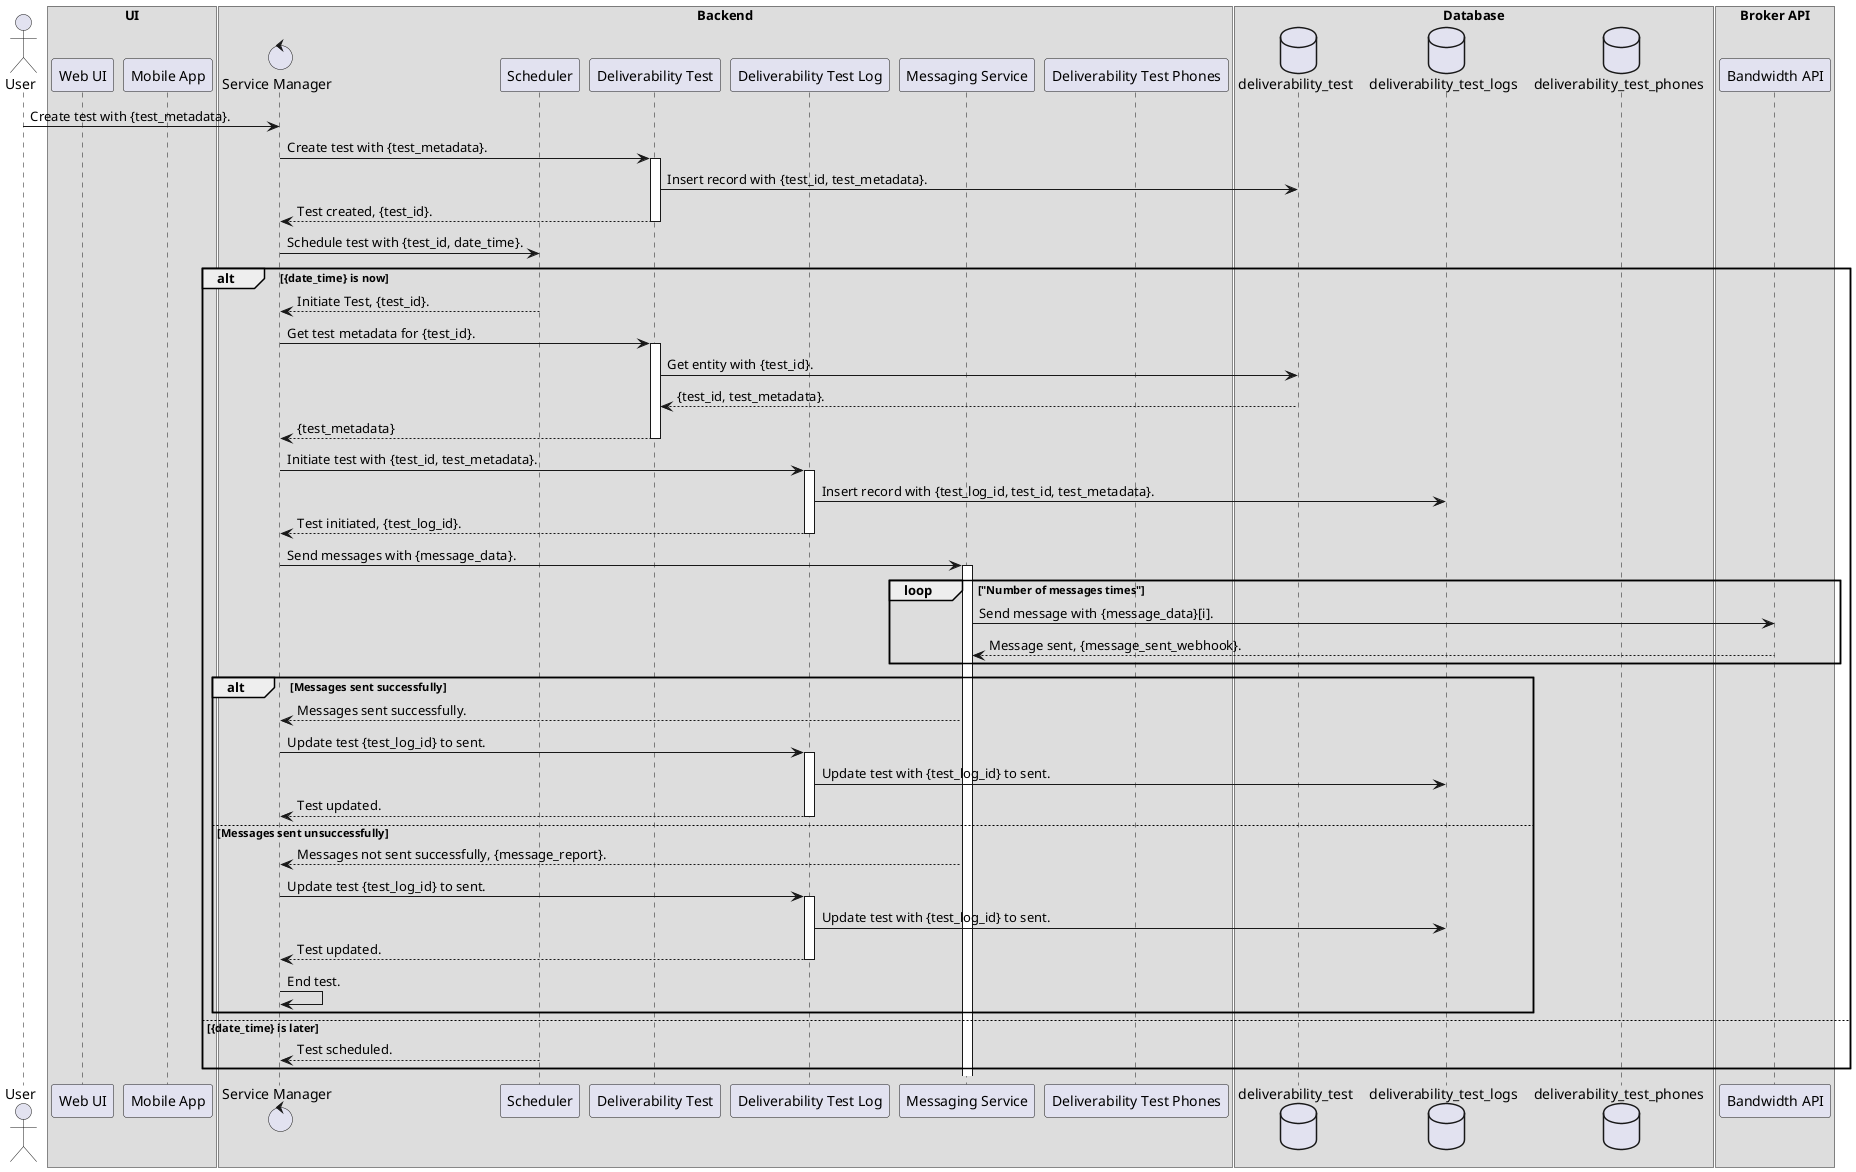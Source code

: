 @startuml

/'Define the actors and participants.'/
actor User as user

box UI
    participant "Web UI" as web_ui
    participant "Mobile App" as mobile_app
end box

box Backend
    control "Service Manager" as service_manager
    participant "Scheduler" as scheduler
    participant "Deliverability Test" as deliverability_test
    participant "Deliverability Test Log" as deliverability_test_log
    participant "Messaging Service" as messenger
    participant "Deliverability Test Phones" as deliverability_test_phones
end box

box Database
    database deliverability_test as dt
    database deliverability_test_logs as dtl
    database deliverability_test_phones as dtp
end box

box "Broker API"
    participant "Bandwidth API" as broker_api
end box

user -> service_manager: Create test with {test_metadata}.
service_manager -> deliverability_test: Create test with {test_metadata}.
activate deliverability_test
deliverability_test -> dt: Insert record with {test_id, test_metadata}.
deliverability_test --> service_manager: Test created, {test_id}.
deactivate deliverability_test
service_manager -> scheduler: Schedule test with {test_id, date_time}.
alt {date_time} is now
    scheduler --> service_manager: Initiate Test, {test_id}.
    service_manager -> deliverability_test: Get test metadata for {test_id}.
    activate deliverability_test
    deliverability_test -> dt: Get entity with {test_id}.
    dt --> deliverability_test: {test_id, test_metadata}.
    deliverability_test --> service_manager: {test_metadata}
    deactivate deliverability_test
    service_manager -> deliverability_test_log: Initiate test with {test_id, test_metadata}.
    activate deliverability_test_log
    deliverability_test_log -> dtl: Insert record with {test_log_id, test_id, test_metadata}.
    deliverability_test_log --> service_manager: Test initiated, {test_log_id}.
    deactivate deliverability_test_log
    service_manager -> messenger: Send messages with {message_data}.
    activate messenger
    loop "Number of messages times"
        messenger -> broker_api: Send message with {message_data}[i].
        broker_api --> messenger: Message sent, {message_sent_webhook}.
    end
    alt Messages sent successfully
        messenger --> service_manager: Messages sent successfully.
        service_manager -> deliverability_test_log: Update test {test_log_id} to sent.
        activate deliverability_test_log
        deliverability_test_log -> dtl: Update test with {test_log_id} to sent.
        deliverability_test_log --> service_manager: Test updated.
        deactivate deliverability_test_log
    else Messages sent unsuccessfully
        messenger --> service_manager: Messages not sent successfully, {message_report}.
        service_manager -> deliverability_test_log: Update test {test_log_id} to sent.
        activate deliverability_test_log
        deliverability_test_log -> dtl: Update test with {test_log_id} to sent.
        deliverability_test_log --> service_manager: Test updated.
        deactivate deliverability_test_log
        service_manager -> service_manager: End test.
    end
else {date_time} is later
    scheduler --> service_manager: Test scheduled.
end

@enduml

